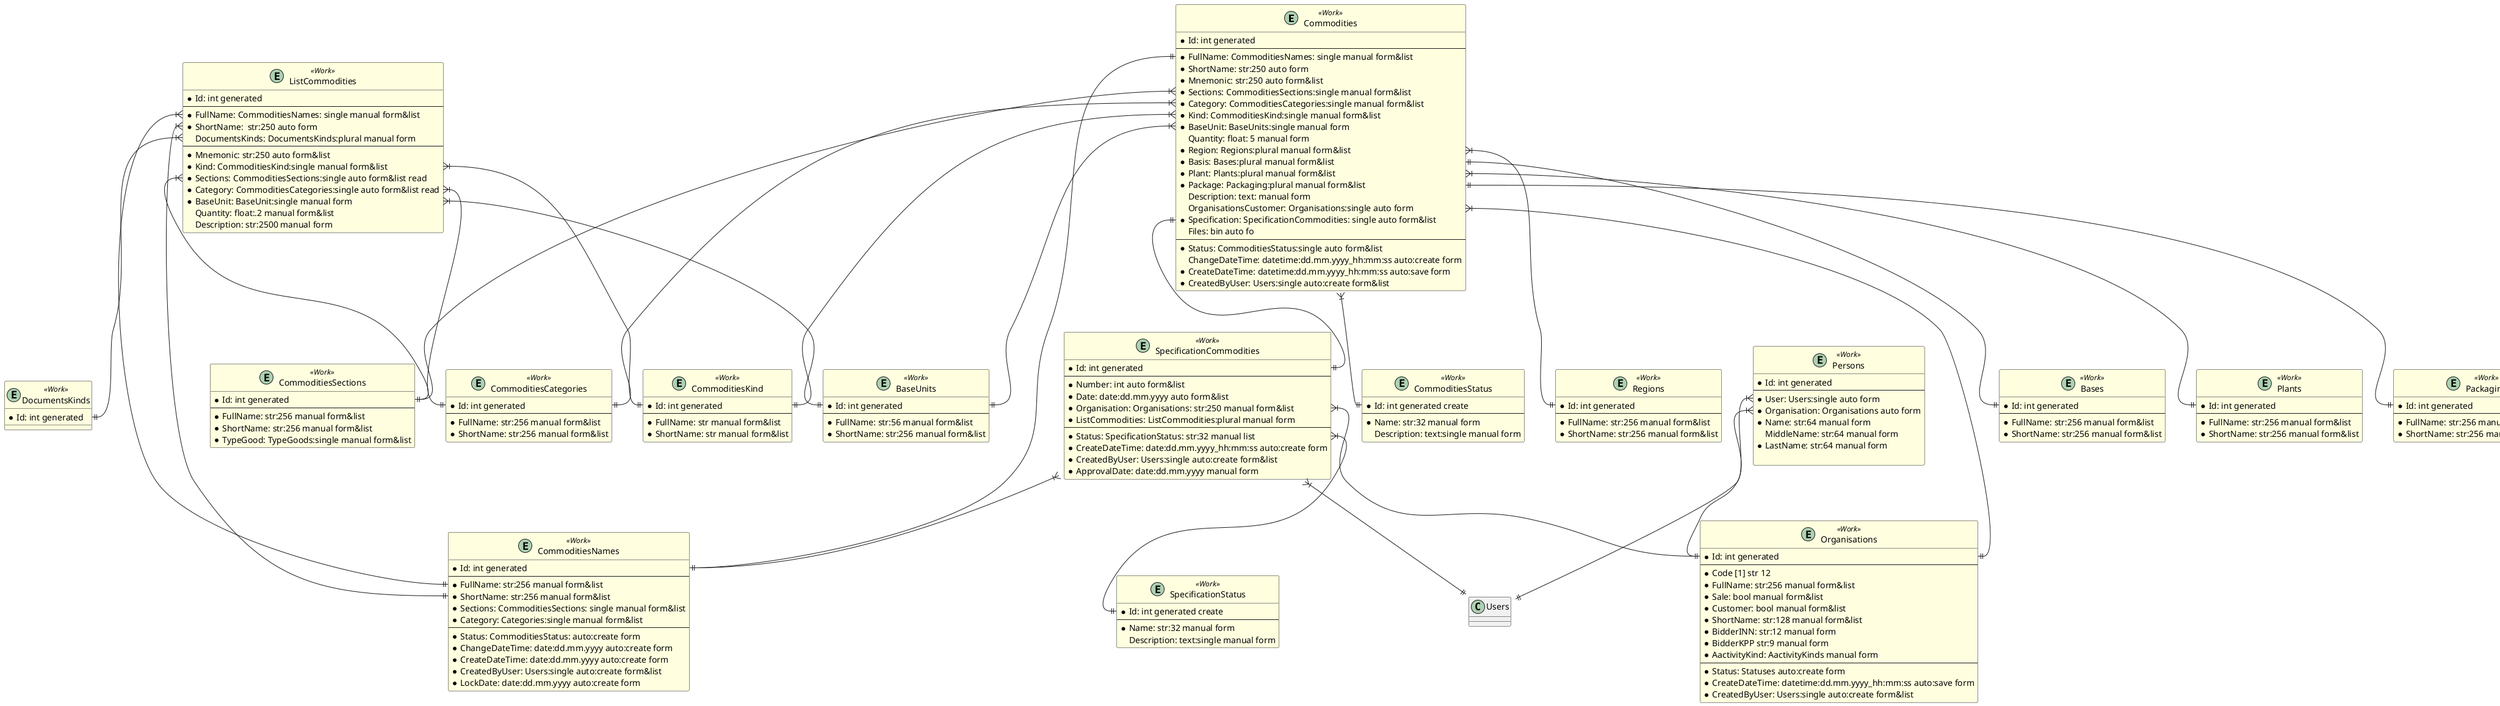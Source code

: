@startuml "CTS Object Diagram"
/'**Легенда 
Обязательность заполнения реквизита (Mandatory):588588585
    *   Реквизит обязательный для заполненияТипы реквизита:
Типы данных (DataType):
    str:<long>                  Строка (string) определенной длинны в символах, размер лучше всего указывать кратным 8, т.е. 32, 64, 128, 256 и т.д., минимальная длина строки 32 символа.
    text                        Текст (text) неограниченно длинны.
    int                         Беззнаковое целое число (integer).
    float:<accuracy>            Число (numeric). Вещественное число с определенной точностью. Точность определяется количеством знаков после запятой в формате .<число знаковпосле запятой>.
    date:<mask>                 Дата (date). С помощью маски задается формат вводимого значения, dd, mm, yy, yyyy. Например: dd.mm.yyyy т.д.
    time:<mask>                 Время (time). С помощью маски задается формат вводимого значения, элементы маски hh, mm, ss. Пример: hh:mm:ss, hh:mm, mm:ss и т.д.
    datetime:<mask>             Дата и время (datetime). Дата, дата и время с определенной точностью. С помощью маски задается формат вводимого значения dd.mm.yyyy(yy)_hh:mm:ss, или dd.mm.yyyy(yy).
    bool                        Логический (boolean). Логическое значение - Истина/Лож. Используется для чек-боксов и радио-кнопок.
    enum                        Перечисление (enumeration). Значения перечисления указываются через ",". Перечисление, используется для полей с выпадающим списком к количеством значенией не более 5-ти, значения указываются в отдельном объекте с названием раналогичному названию реквизита.
    bin                         Бинарный (binary) тип данных. Используется для указания на то что в поле будут хранится именно бинарные данные, например, такие как бинарный данные различных файлов и т.д.
    <ObjectName>:<choice_type>  Указывается имя объекта значение записи которго используется в качестве значения реквизита. Тип выбора - single (одно значение)/plural (несколько значений).

Заполнение реквзитов (Filling):
    manual                  Заполняется вручную.
    auto:create/save        Заполняется автоматически при создании/сохранении записи.
    generated:create/save   Генерируется автоматически при созранении/созранении записи.
    <value>                 Заполняется конкретным значеним по умолчанию при создании записи, например - true.1

Отображение реквизита в интерфейсе (Visibility): 
    form        Отображать в представлиении формы карточки экземпляра объекта.
    list        Отображать в представлении реестра (списка) объектов.   
    Может быть  указано сразу оба значения через "&". 

Формат описания сущностей (объектов):
    Сущьности:w
    /'Пользователи Портала'/ entity EntityName <<EntityStage>> {

    }
    EntityStage   Состояние объекта, Work (в работе)/Ready (готово)
    Пример:
    /'Пользователи Портала'/ entity Users <<Work>> {

    }

    Реквизиты: 
    /'Наименование реквизита'/<Mandatory>RequisiteName: DataType:argument Filling Visibility
    Пример:     /'Краткое наименование'/ *ShortName str:128 manual form&list
                /'Автор'/ *CreatedByUser: Users:single auto:create form
'/
'**Оформление объектов
skinparam stereotypeCBorderColor Black
skinparam stereotypeCBackgroundColor White
skinparam stereotypeEBackgroundColor White
/'skinparam handwritten true'/
skinparam class {
/'Готово'/      BackgroundColor<<Ready>>    LightGreen
/'В работе'/    BackgroundColor<<Work>>     LightYellow
}

'**Объекты

/'Каталог ТРУ'/
 entity Commodities <<Work>> { 
    *Id: int generated
    --
    /'Наименование товара'/ *FullName: CommoditiesNames: single manual form&list
    /'Краткое название'/ *ShortName: str:250 auto form
    /'??? Мнемоника'/ *Mnemonic: str:250 auto form&list
    /'Отделение товара'/ *Sections: CommoditiesSections:single manual form&list
    /'Категория товара'/ *Category: CommoditiesCategories:single manual form&list
    /'Вид товара'/ *Kind: CommoditiesKind:single manual form&list
    /'Лот (единица измерения товара)'/ *BaseUnit: BaseUnits:single manual form
    /'Размер лота'/ Quantity: float: 5 manual form
    /'??? Регион поставки'/ *Region: Regions:plural manual form&list
    /'??? Базис поставки (склады, станции)'/ *Basis: Bases:plural manual form&list
    /'Завод-производитель'/ *Plant: Plants:plural manual form&list
    /'Упаковка'/ *Package: Packaging:plural manual form&list
    /'Описание товара'/ Description: text: manual form
    /'Продавец'/ OrganisationsCustomer: Organisations:single auto form
    /'Спецификация'/ *Specification: SpecificationCommodities: single auto form&list
    /'Сопроводительные документы'/ Files: bin auto fo
    --
    /'Статус'/ *Status: CommoditiesStatus:single auto form&list
    /'Дата изменения'/ ChangeDateTime: datetime:dd.mm.yyyy_hh:mm:ss auto:create form
    /'Дата создания'/ *CreateDateTime: datetime:dd.mm.yyyy_hh:mm:ss auto:save form
    /'Автор'/ *CreatedByUser: Users:single auto:create form&list
}

/'Наименование товара'/ entity CommoditiesNames <<Work>> {
    *Id: int generated
    --
    /'Название'/ *FullName: str:256 manual form&list
    /'Краткое название'/ *ShortName: str:256 manual form&list
    /'Отделение товара'/ *Sections: CommoditiesSections: single manual form&list
    /'Категория товара'/ *Category: Categories:single manual form&list
    --
    /'Статус'/ *Status: CommoditiesStatus: auto:create form
    /'Дата изменения'/ *ChangeDateTime: date:dd.mm.yyyy auto:create form
    /'Дата создания'/ *CreateDateTime: date:dd.mm.yyyy auto:create form
    /'Автор'/ *CreatedByUser: Users:single auto:create form&list
    /'Дата блокировки'/ *LockDate: date:dd.mm.yyyy auto:create form
}

/'Спецификация биржевых товаров'/ entity SpecificationCommodities <<Work>> {
    *Id: int generated
    --
    /'Номер'/ *Number: int auto form&list
    /'Дата'/ *Date: date:dd.mm.yyyy auto form&list
    /'Участник торгов'/ *Organisation: Organisations: str:250 manual form&list
    /'Перечень берживых товаров (табличная часть)'/ *ListCommodities: ListCommodities:plural manual form
    --
    /'Статус'/ *Status: SpecificationStatus: str:32 manual list
    /'Дата создания'/ *CreateDateTime: date:dd.mm.yyyy_hh:mm:ss auto:create form
    /'Автор'/ *CreatedByUser: Users:single auto:create form&list
    /'Дата утверждения'/ *ApprovalDate: date:dd.mm.yyyy manual form
}

/'Перечень берживых товаров'/ entity ListCommodities <<Work>>{
    *Id: int generated 
    --
    /'Наименование товара'/ *FullName: CommoditiesNames: single manual form&list
    /'Краткое название'/ *ShortName:  str:250 auto form
    /'Виды сопроводительных документов'/ DocumentsKinds: DocumentsKinds:plural manual form
    --
    /'??? Мнемоника'/ *Mnemonic: str:250 auto form&list
    /'Вид товара'/ *Kind: CommoditiesKind:single manual form&list
    /'Отделение товара'/ *Sections: CommoditiesSections:single auto form&list read
    /'Категория товара'/ *Category: CommoditiesCategories:single auto form&list read
    /'Лот (единица измерения товара)'/ *BaseUnit: BaseUnit:single manual form
    /'Размер лота'/ Quantity: float:.2 manual form&list
    /'Описание товара'/ Description: str:2500 manual form
}

/'Участники торгов'/ entity Organisations <<Work>> {
    *Id: int generated
    --
    /'Идентификторр'/ *Code [1] str 12
    /'Полное наименование'/ *FullName: str:256 manual form&list
    /'Продавец'/ *Sale: bool manual form&list
    /'Покупатель'/ *Customer: bool manual form&list
    /'Краткое наименование'/ *ShortName: str:128 manual form&list
    /'ИНН'/ *BidderINN: str:12 manual form
    /'КПП'/ *BidderKPP str:9 manual form
    /'Вид деятельности'/ *АactivityKind: АactivityKinds manual form
    --
    /'Статус'/ *Status: Statuses auto:create form
    /'Создано'/ *CreateDateTime: datetime:dd.mm.yyyy_hh:mm:ss auto:save form
    /'Автор'/ *CreatedByUser: Users:single auto:create form&list
}

/'Персоны'/ entity Persons <<Work>> {
    *Id: int generated
    --
    /'Пользователь'/ *User: Users:single auto form
    /'Организация'/ *Organisation: Organisations auto form
    /'Имя'/ *Name: str:64 manual form
    /'Отчество'/ MiddleName: str:64 manual form
    /'Фамилия'/ *LastName: str:64 manual form 
    
}

'**Справочники

/'Статусы Каталога ТРУ'/ entity CommoditiesStatus <<Work>>{
    *Id: int generated create
    --
    /'Название'/ *Name: str:32 manual form
    /'Описание'/ Description: text:single manual form
}

/'Статус Cпецификации'/ entity SpecificationStatus <<Work>>{
    *Id: int generated create
    --
    /'Название'/ *Name: str:32 manual form
    /'Описание'/ Description: text:single manual form
}

/'Виды сопроводительных документов'/ entity DocumentsKinds <<Work>>{
    *Id: int generated
}

/'Категория товара'/ entity CommoditiesCategories <<Work>> {
    *Id: int generated
    --
    /'Название'/ *FullName: str:256 manual form&list
    /'Краткое название'/ *ShortName: str:256 manual form&list
}

/'Вид товара'/ entity CommoditiesKind <<Work>> {
    *Id: int generated
    --
    /'Название'/ *FullName: str manual form&list
    /'Краткое название'/ *ShortName: str manual form&list
}

/'Единица измерения'/ entity BaseUnits <<Work>> {
    *Id: int generated
    --
    /'Название'/ *FullName: str:56 manual form&list
    /'Краткое название'/ *ShortName: str:256 manual form&list
}

/'Регион поставки'/ entity Regions <<Work>> {
    *Id: int generated
    --
    /'Название'/ *FullName: str:256 manual form&list
    /'Краткое название'/ *ShortName: str:256 manual form&list
}

/'Базис поставки'/ entity Bases <<Work>> {
    *Id: int generated
    --
    /'Название'/ *FullName: str:256 manual form&list
    /'Краткое название'/ *ShortName: str:256 manual form&list
}

/'Завод-производитель'/ entity Plants <<Work>> {
    *Id: int generated
    --
    /'Название'/ *FullName: str:256 manual form&list
    /'Краткое название'/ *ShortName: str:256 manual form&list
}

/'Упаковка'/ entity Packaging <<Work>> {
    *Id: int generated
    --
    /'Название'/ *FullName: str:256 manual form&list
    /'Краткое название'/ *ShortName: str:256 manual form&list
}

/'Отделение товара'/ entity CommoditiesSections <<Work>> {
    *Id: int generated
    --
    /'Название'/ *FullName: str:256 manual form&list
    /'Краткое название'/ *ShortName: str:256 manual form&list
    /'Вид товара'/ *TypeGood: TypeGoods:single manual form&list
}

'**Связи объектов

'Персоны
Persons::Organisation }|--|| Organisations::Id
Persons::User }|--|| Users::Id

'Каталог ТРУ'
Commodities::FullName ||--|| CommoditiesNames::Id
Commodities::Category }|--|| CommoditiesCategories::Id
Commodities::Kind }|--|| CommoditiesKind::Id
Commodities::BaseUnit }|--|| BaseUnits::Id
Commodities::Region }|--|| Regions::Id
Commodities::Sections }|--|| CommoditiesSections::Id
Commodities::Package ||--|| Packaging::Id
Commodities::Bases ||--|| Bases::Id
Commodities::Plant }|--|| Plants::Id
Commodities::OrganisationsCustomer }|--|| Organisations::Id
Commodities::CatalogStatus }|--|| CommoditiesStatus::Id
Commodities::SpecificationCommodities ||--|| SpecificationCommodities::Id 

'Спецификация биржевых товаров
SpecificationCommodities::Organisation }|--|| Organisations::Id
SpecificationCommodities::CommoditiesName }|--|| CommoditiesNames::Id
SpecificationCommodities::Сreator }|--|| Users::Id
SpecificationCommodities::SpecificationStatus }|--|| SpecificationStatus::Id


'Перечень берживых товаров
ListCommodities::FullName }|--|| CommoditiesNames::FullName
ListCommodities::ShortName }|--|| CommoditiesNames::ShortName
ListCommodities::Kind }|--|| CommoditiesKind::Id
ListCommodities::Sections }|--|| CommoditiesSections::Id
ListCommodities::Category }|--|| CommoditiesCategories::Id
ListCommodities::BaseUnit }|--|| BaseUnits::Id
ListCommodities::DocumentsKinds }|--|| DocumentsKinds::Id

@enduml